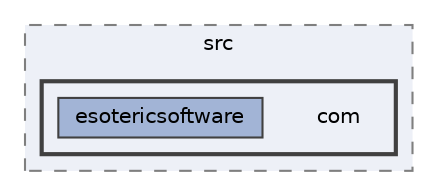 digraph "external/spine-runtimes/spine-libgdx/spine-libgdx/src/com"
{
 // LATEX_PDF_SIZE
  bgcolor="transparent";
  edge [fontname=Helvetica,fontsize=10,labelfontname=Helvetica,labelfontsize=10];
  node [fontname=Helvetica,fontsize=10,shape=box,height=0.2,width=0.4];
  compound=true
  subgraph clusterdir_a3e3c8fdbac5fc07c32ef9591c3fbe8c {
    graph [ bgcolor="#edf0f7", pencolor="grey50", label="src", fontname=Helvetica,fontsize=10 style="filled,dashed", URL="dir_a3e3c8fdbac5fc07c32ef9591c3fbe8c.html",tooltip=""]
  subgraph clusterdir_4893504813bafa778c6450b50e3030bc {
    graph [ bgcolor="#edf0f7", pencolor="grey25", label="", fontname=Helvetica,fontsize=10 style="filled,bold", URL="dir_4893504813bafa778c6450b50e3030bc.html",tooltip=""]
    dir_4893504813bafa778c6450b50e3030bc [shape=plaintext, label="com"];
  dir_fe29cf7e7ac676209134c4995c82748d [label="esotericsoftware", fillcolor="#a2b4d6", color="grey25", style="filled", URL="dir_fe29cf7e7ac676209134c4995c82748d.html",tooltip=""];
  }
  }
}
